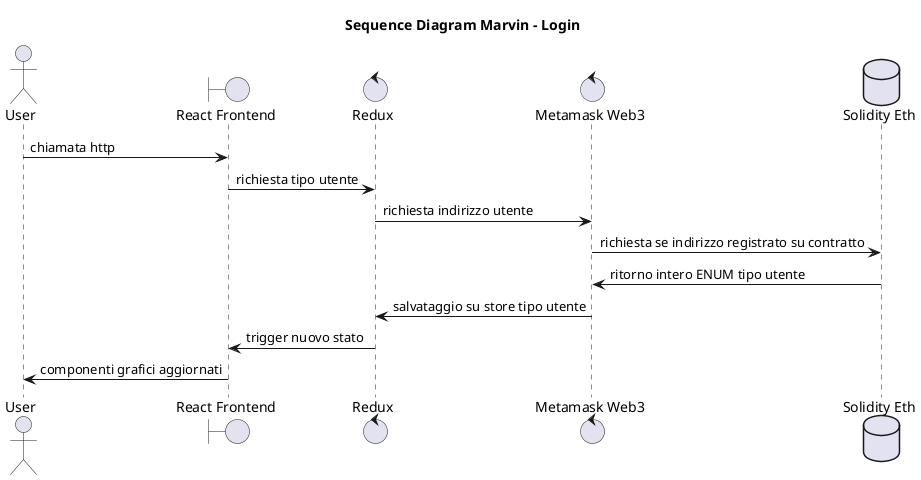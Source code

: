 @startuml

title "Sequence Diagram Marvin - Login"

actor User
boundary "React Frontend" as React
control "Redux" as Redux
control "Metamask Web3" as Meta
database "Solidity Eth" as Eth

User -> React : chiamata http
React -> Redux : richiesta tipo utente
Redux -> Meta : richiesta indirizzo utente
Meta -> Eth : richiesta se indirizzo registrato su contratto

Meta <- Eth : ritorno intero ENUM tipo utente
Redux <- Meta : salvataggio su store tipo utente
React <- Redux : trigger nuovo stato
User <- React : componenti grafici aggiornati

@enduml
